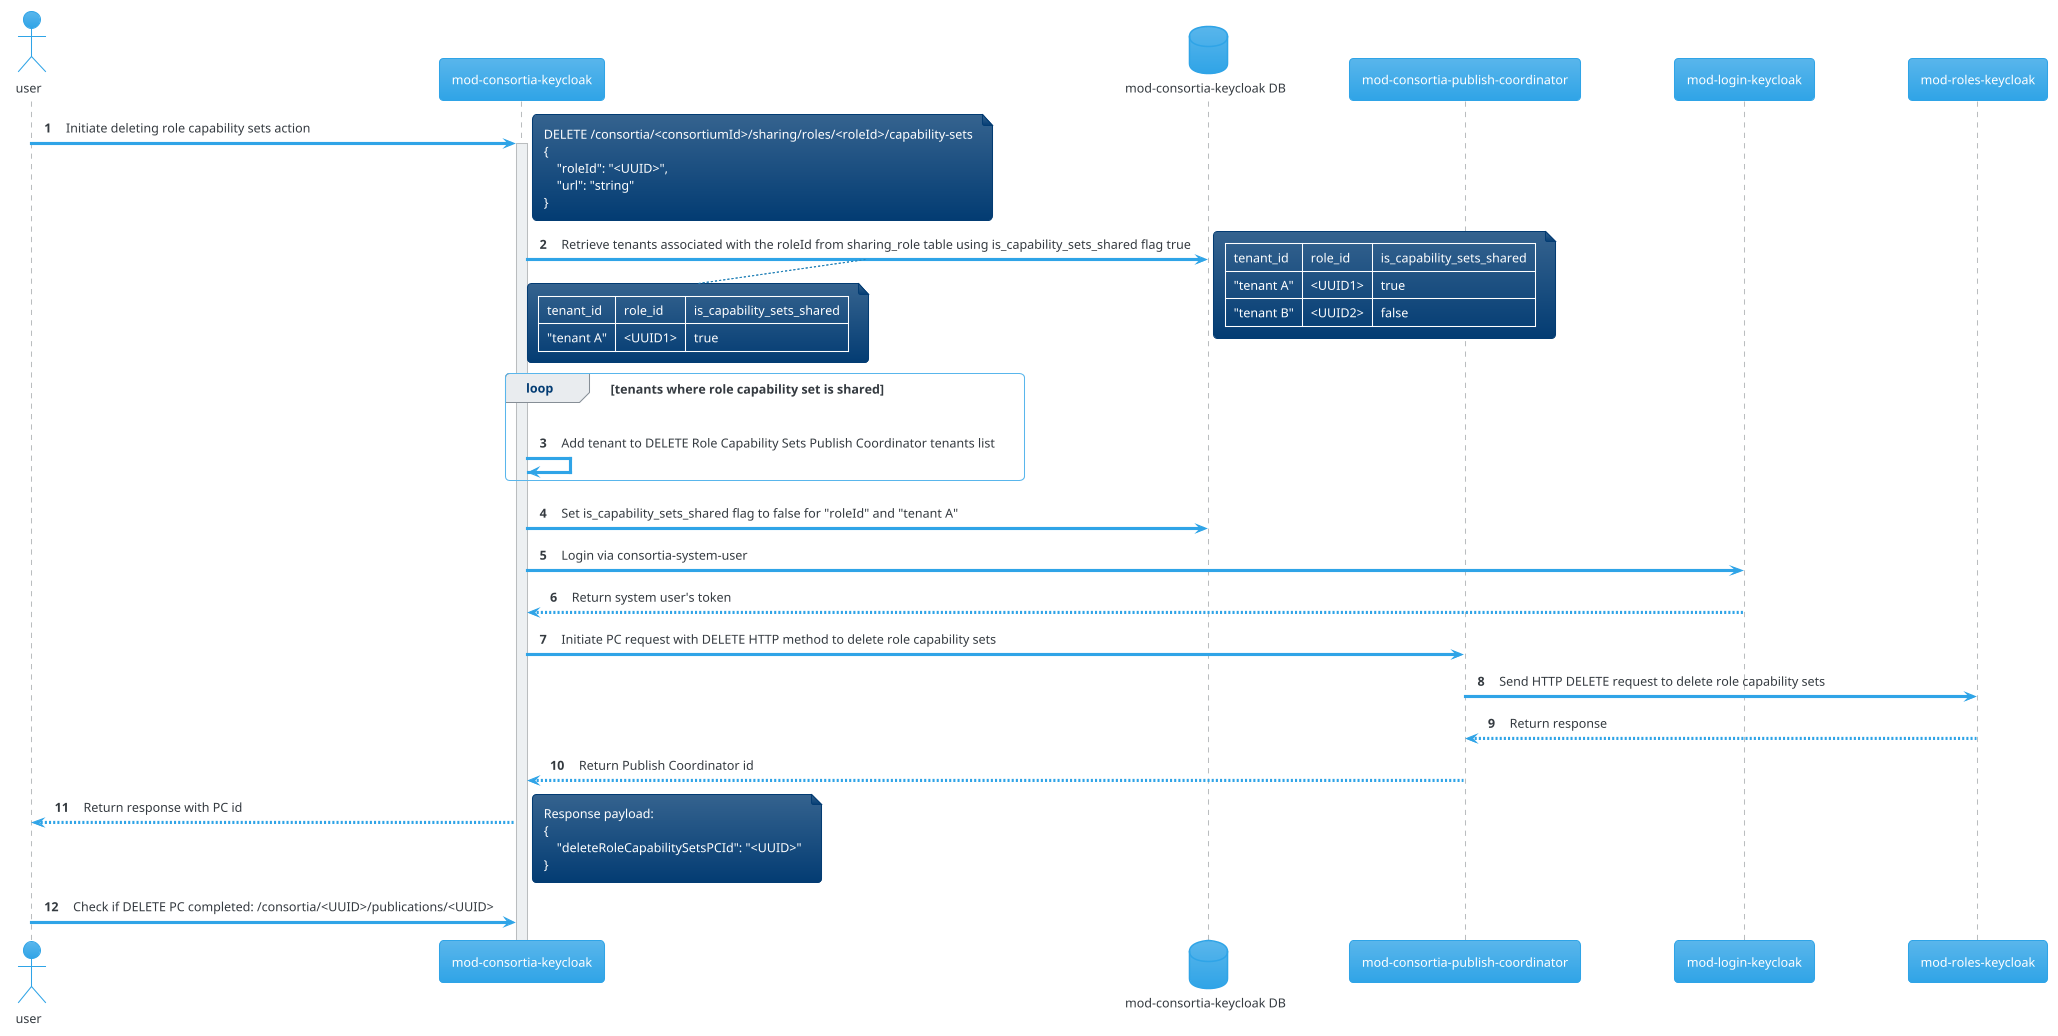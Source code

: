 @startuml

!pragma teoz true
!theme cerulean

autonumber

actor "user" as user

participant "mod-consortia-keycloak" as mck
database "mod-consortia-keycloak DB" as mck_db
participant "mod-consortia-publish-coordinator" as mc_pc
participant "mod-login-keycloak" as ml
participant "mod-roles-keycloak" as mrk

user -> mck: Initiate deleting role capability sets action
note right
DELETE /consortia/<consortiumId>/sharing/roles/<roleId>/capability-sets
{
    "roleId": "<UUID>",
    "url": "string"
}
end note
activate mck

mck -> mck_db: Retrieve tenants associated with the roleId from sharing_role table using is_capability_sets_shared flag true
note bottom
| tenant_id | role_id | is_capability_sets_shared |
| "tenant A" | <UUID1> | true |
end note
note right
| tenant_id | role_id | is_capability_sets_shared |
| "tenant A" | <UUID1> | true |
| "tenant B" | <UUID2> | false |
end note

loop tenants where role capability set is shared
    mck -> mck: Add tenant to DELETE Role Capability Sets Publish Coordinator tenants list
end

mck -> mck_db: Set is_capability_sets_shared flag to false for "roleId" and "tenant A"

mck -> ml: Login via consortia-system-user
ml --> mck: Return system user's token

mck -> mc_pc: Initiate PC request with DELETE HTTP method to delete role capability sets
mc_pc -> mrk: Send HTTP DELETE request to delete role capability sets
mrk --> mc_pc: Return response
mc_pc --> mck: Return Publish Coordinator id

mck --> user: Return response with PC id
note right
Response payload:
{
    "deleteRoleCapabilitySetsPCId": "<UUID>"
}
end note

user -> mck: Check if DELETE PC completed: /consortia/<UUID>/publications/<UUID>

@enduml
